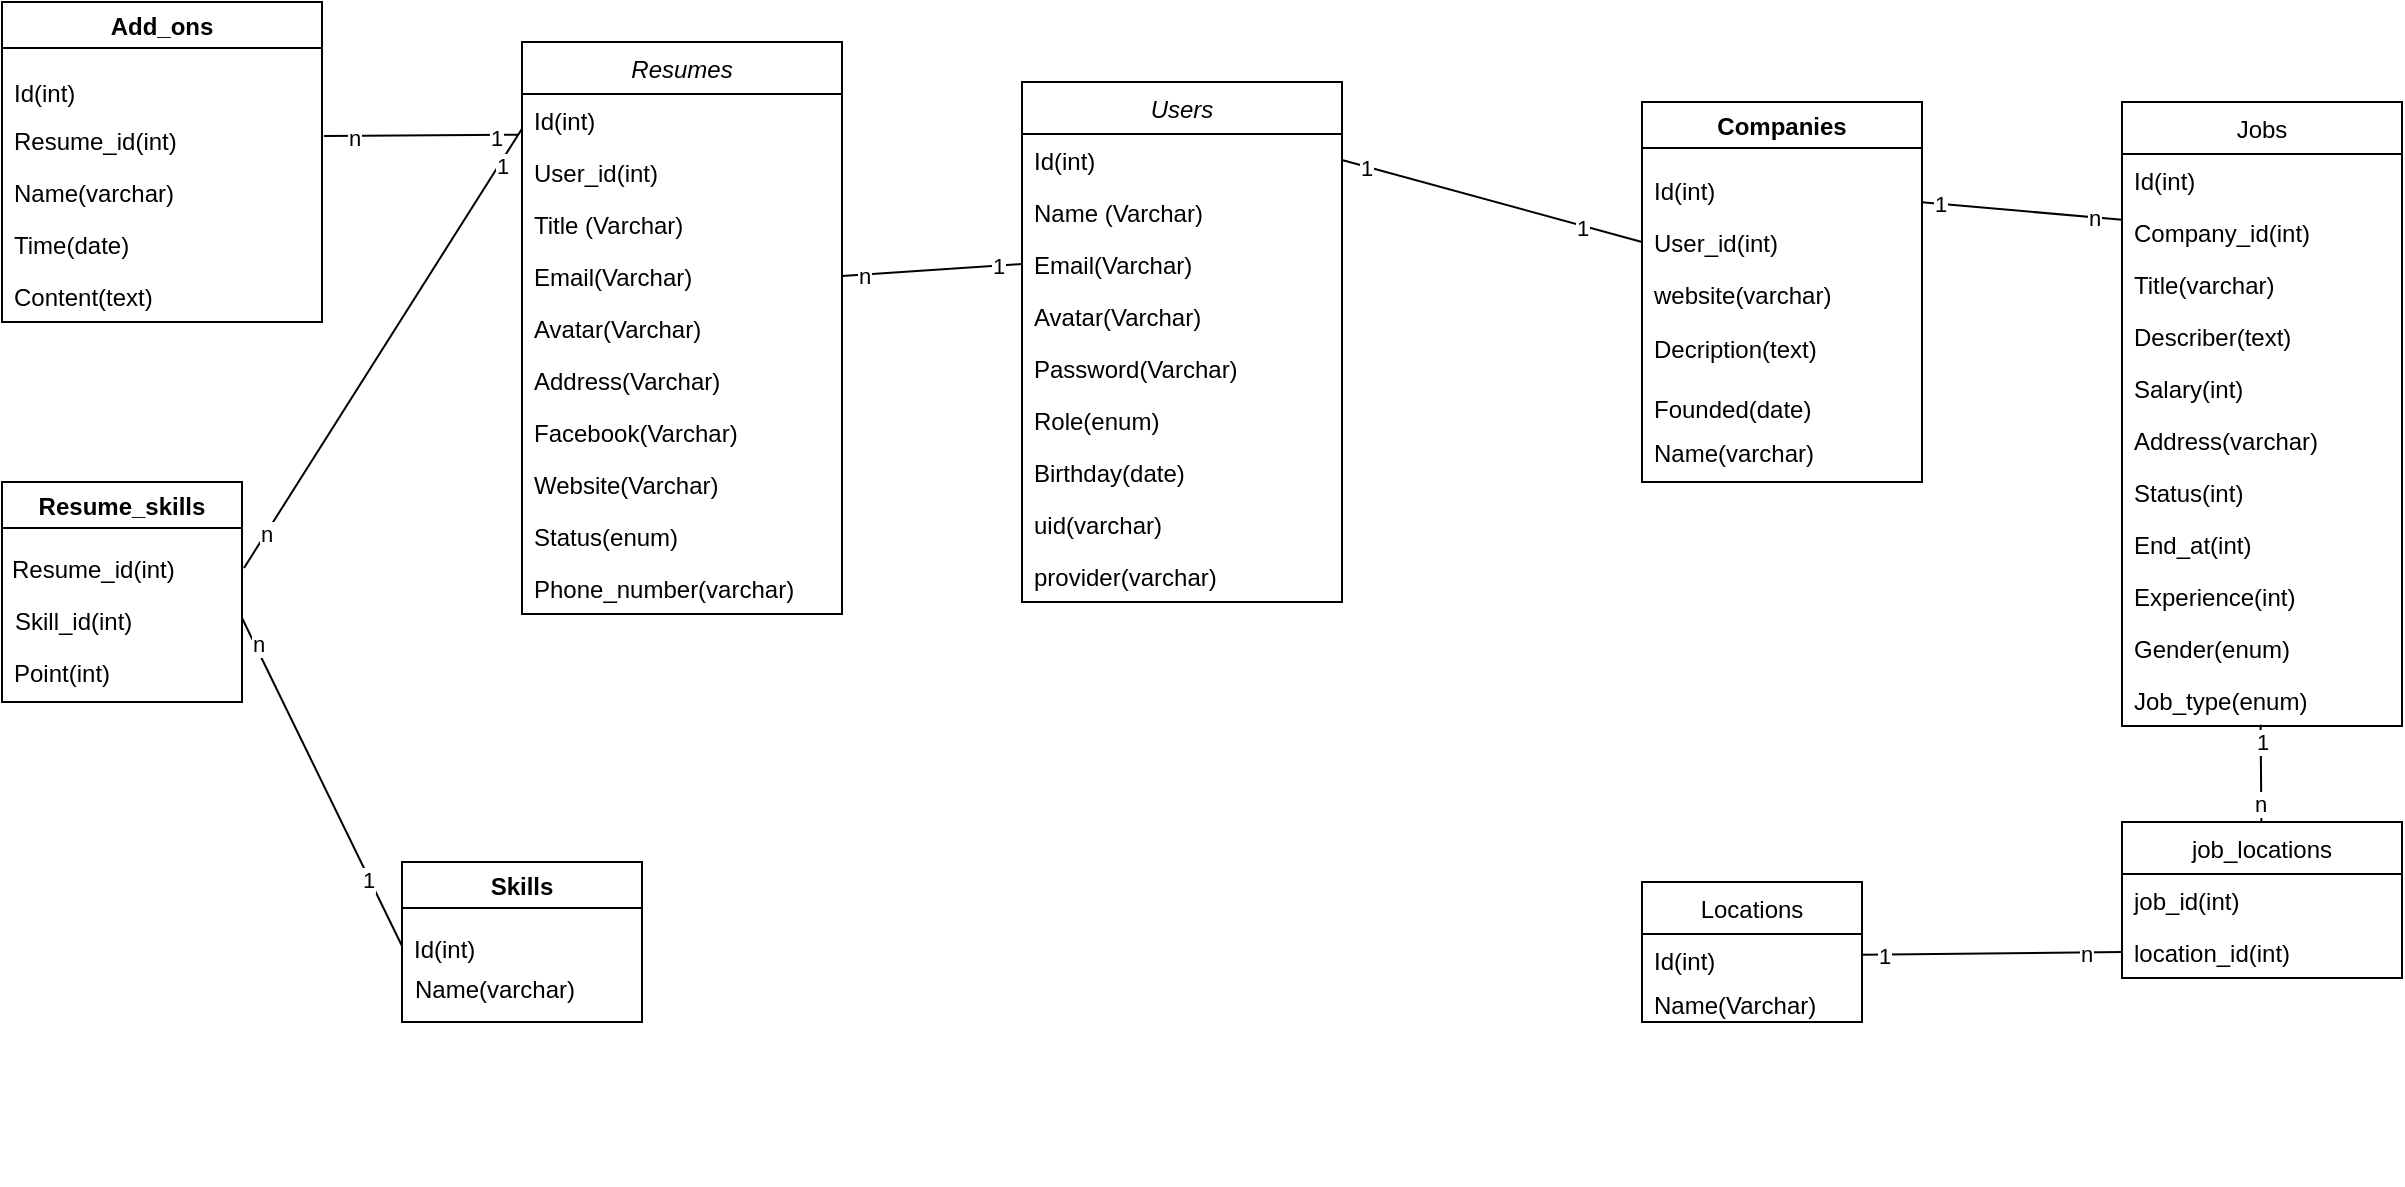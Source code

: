 <mxfile version="14.3.1" type="github">
  <diagram id="C5RBs43oDa-KdzZeNtuy" name="Page-1">
    <mxGraphModel dx="2177" dy="774" grid="1" gridSize="10" guides="1" tooltips="1" connect="1" arrows="1" fold="1" page="1" pageScale="1" pageWidth="827" pageHeight="1169" math="0" shadow="0">
      <root>
        <mxCell id="WIyWlLk6GJQsqaUBKTNV-0" />
        <mxCell id="WIyWlLk6GJQsqaUBKTNV-1" parent="WIyWlLk6GJQsqaUBKTNV-0" />
        <mxCell id="zkfFHV4jXpPFQw0GAbJ--0" value="Users" style="swimlane;fontStyle=2;align=center;verticalAlign=top;childLayout=stackLayout;horizontal=1;startSize=26;horizontalStack=0;resizeParent=1;resizeLast=0;collapsible=1;marginBottom=0;rounded=0;shadow=0;strokeWidth=1;" parent="WIyWlLk6GJQsqaUBKTNV-1" vertex="1">
          <mxGeometry x="60" y="90" width="160" height="260" as="geometry">
            <mxRectangle x="60" y="90" width="160" height="26" as="alternateBounds" />
          </mxGeometry>
        </mxCell>
        <mxCell id="h05c_IolbolMF5R1GUw5-21" value="Id(int)" style="text;align=left;verticalAlign=top;spacingLeft=4;spacingRight=4;overflow=hidden;rotatable=0;points=[[0,0.5],[1,0.5]];portConstraint=eastwest;" parent="zkfFHV4jXpPFQw0GAbJ--0" vertex="1">
          <mxGeometry y="26" width="160" height="26" as="geometry" />
        </mxCell>
        <mxCell id="zkfFHV4jXpPFQw0GAbJ--1" value="Name (Varchar)" style="text;align=left;verticalAlign=top;spacingLeft=4;spacingRight=4;overflow=hidden;rotatable=0;points=[[0,0.5],[1,0.5]];portConstraint=eastwest;" parent="zkfFHV4jXpPFQw0GAbJ--0" vertex="1">
          <mxGeometry y="52" width="160" height="26" as="geometry" />
        </mxCell>
        <mxCell id="zkfFHV4jXpPFQw0GAbJ--3" value="Email(Varchar)" style="text;align=left;verticalAlign=top;spacingLeft=4;spacingRight=4;overflow=hidden;rotatable=0;points=[[0,0.5],[1,0.5]];portConstraint=eastwest;rounded=0;shadow=0;html=0;" parent="zkfFHV4jXpPFQw0GAbJ--0" vertex="1">
          <mxGeometry y="78" width="160" height="26" as="geometry" />
        </mxCell>
        <mxCell id="zkfFHV4jXpPFQw0GAbJ--2" value="Avatar(Varchar)" style="text;align=left;verticalAlign=top;spacingLeft=4;spacingRight=4;overflow=hidden;rotatable=0;points=[[0,0.5],[1,0.5]];portConstraint=eastwest;rounded=0;shadow=0;html=0;" parent="zkfFHV4jXpPFQw0GAbJ--0" vertex="1">
          <mxGeometry y="104" width="160" height="26" as="geometry" />
        </mxCell>
        <mxCell id="zkfFHV4jXpPFQw0GAbJ--5" value="Password(Varchar)" style="text;align=left;verticalAlign=top;spacingLeft=4;spacingRight=4;overflow=hidden;rotatable=0;points=[[0,0.5],[1,0.5]];portConstraint=eastwest;" parent="zkfFHV4jXpPFQw0GAbJ--0" vertex="1">
          <mxGeometry y="130" width="160" height="26" as="geometry" />
        </mxCell>
        <mxCell id="h05c_IolbolMF5R1GUw5-18" value="Role(enum)" style="text;align=left;verticalAlign=top;spacingLeft=4;spacingRight=4;overflow=hidden;rotatable=0;points=[[0,0.5],[1,0.5]];portConstraint=eastwest;" parent="zkfFHV4jXpPFQw0GAbJ--0" vertex="1">
          <mxGeometry y="156" width="160" height="26" as="geometry" />
        </mxCell>
        <mxCell id="h05c_IolbolMF5R1GUw5-40" value="Birthday(date)" style="text;align=left;verticalAlign=top;spacingLeft=4;spacingRight=4;overflow=hidden;rotatable=0;points=[[0,0.5],[1,0.5]];portConstraint=eastwest;" parent="zkfFHV4jXpPFQw0GAbJ--0" vertex="1">
          <mxGeometry y="182" width="160" height="26" as="geometry" />
        </mxCell>
        <mxCell id="jSBCqJgcIluqENFb489T-3" value="uid(varchar)" style="text;align=left;verticalAlign=top;spacingLeft=4;spacingRight=4;overflow=hidden;rotatable=0;points=[[0,0.5],[1,0.5]];portConstraint=eastwest;rounded=0;shadow=0;html=0;" parent="zkfFHV4jXpPFQw0GAbJ--0" vertex="1">
          <mxGeometry y="208" width="160" height="26" as="geometry" />
        </mxCell>
        <mxCell id="jSBCqJgcIluqENFb489T-2" value="provider(varchar)" style="text;align=left;verticalAlign=top;spacingLeft=4;spacingRight=4;overflow=hidden;rotatable=0;points=[[0,0.5],[1,0.5]];portConstraint=eastwest;" parent="zkfFHV4jXpPFQw0GAbJ--0" vertex="1">
          <mxGeometry y="234" width="160" height="26" as="geometry" />
        </mxCell>
        <mxCell id="h05c_IolbolMF5R1GUw5-0" value="Untitled Layer" parent="WIyWlLk6GJQsqaUBKTNV-0" />
        <mxCell id="h05c_IolbolMF5R1GUw5-35" value="" style="edgeStyle=none;rounded=0;orthogonalLoop=1;jettySize=auto;html=1;endArrow=none;endFill=0;exitX=-0.012;exitY=0.782;exitDx=0;exitDy=0;exitPerimeter=0;entryX=1.006;entryY=0.423;entryDx=0;entryDy=0;entryPerimeter=0;align=left;" parent="h05c_IolbolMF5R1GUw5-0" source="h05c_IolbolMF5R1GUw5-22" target="h05c_IolbolMF5R1GUw5-31" edge="1">
          <mxGeometry relative="1" as="geometry">
            <mxPoint x="-200" y="242" as="sourcePoint" />
          </mxGeometry>
        </mxCell>
        <mxCell id="h05c_IolbolMF5R1GUw5-36" value="n" style="edgeLabel;html=1;align=center;verticalAlign=middle;resizable=0;points=[];" parent="h05c_IolbolMF5R1GUw5-35" vertex="1" connectable="0">
          <mxGeometry x="0.693" y="1" relative="1" as="geometry">
            <mxPoint as="offset" />
          </mxGeometry>
        </mxCell>
        <mxCell id="h05c_IolbolMF5R1GUw5-37" value="1" style="edgeLabel;html=1;align=center;verticalAlign=middle;resizable=0;points=[];" parent="h05c_IolbolMF5R1GUw5-35" vertex="1" connectable="0">
          <mxGeometry x="-0.761" y="1" relative="1" as="geometry">
            <mxPoint as="offset" />
          </mxGeometry>
        </mxCell>
        <mxCell id="h05c_IolbolMF5R1GUw5-9" value="Resumes" style="swimlane;fontStyle=2;align=center;verticalAlign=top;childLayout=stackLayout;horizontal=1;startSize=26;horizontalStack=0;resizeParent=1;resizeLast=0;collapsible=1;marginBottom=0;rounded=0;shadow=0;strokeWidth=1;" parent="h05c_IolbolMF5R1GUw5-0" vertex="1">
          <mxGeometry x="-190" y="70" width="160" height="286" as="geometry">
            <mxRectangle x="60" y="90" width="160" height="26" as="alternateBounds" />
          </mxGeometry>
        </mxCell>
        <mxCell id="h05c_IolbolMF5R1GUw5-22" value="Id(int)" style="text;align=left;verticalAlign=top;spacingLeft=4;spacingRight=4;overflow=hidden;rotatable=0;points=[[0,0.5],[1,0.5]];portConstraint=eastwest;" parent="h05c_IolbolMF5R1GUw5-9" vertex="1">
          <mxGeometry y="26" width="160" height="26" as="geometry" />
        </mxCell>
        <mxCell id="h05c_IolbolMF5R1GUw5-13" value="User_id(int)" style="text;align=left;verticalAlign=top;spacingLeft=4;spacingRight=4;overflow=hidden;rotatable=0;points=[[0,0.5],[1,0.5]];portConstraint=eastwest;" parent="h05c_IolbolMF5R1GUw5-9" vertex="1">
          <mxGeometry y="52" width="160" height="26" as="geometry" />
        </mxCell>
        <mxCell id="h05c_IolbolMF5R1GUw5-10" value="Title (Varchar)" style="text;align=left;verticalAlign=top;spacingLeft=4;spacingRight=4;overflow=hidden;rotatable=0;points=[[0,0.5],[1,0.5]];portConstraint=eastwest;" parent="h05c_IolbolMF5R1GUw5-9" vertex="1">
          <mxGeometry y="78" width="160" height="26" as="geometry" />
        </mxCell>
        <mxCell id="h05c_IolbolMF5R1GUw5-11" value="Email(Varchar)" style="text;align=left;verticalAlign=top;spacingLeft=4;spacingRight=4;overflow=hidden;rotatable=0;points=[[0,0.5],[1,0.5]];portConstraint=eastwest;rounded=0;shadow=0;html=0;" parent="h05c_IolbolMF5R1GUw5-9" vertex="1">
          <mxGeometry y="104" width="160" height="26" as="geometry" />
        </mxCell>
        <mxCell id="h05c_IolbolMF5R1GUw5-12" value="Avatar(Varchar)" style="text;align=left;verticalAlign=top;spacingLeft=4;spacingRight=4;overflow=hidden;rotatable=0;points=[[0,0.5],[1,0.5]];portConstraint=eastwest;rounded=0;shadow=0;html=0;" parent="h05c_IolbolMF5R1GUw5-9" vertex="1">
          <mxGeometry y="130" width="160" height="26" as="geometry" />
        </mxCell>
        <mxCell id="h05c_IolbolMF5R1GUw5-23" value="Address(Varchar)" style="text;align=left;verticalAlign=top;spacingLeft=4;spacingRight=4;overflow=hidden;rotatable=0;points=[[0,0.5],[1,0.5]];portConstraint=eastwest;rounded=0;shadow=0;html=0;" parent="h05c_IolbolMF5R1GUw5-9" vertex="1">
          <mxGeometry y="156" width="160" height="26" as="geometry" />
        </mxCell>
        <mxCell id="h05c_IolbolMF5R1GUw5-24" value="Facebook(Varchar)" style="text;align=left;verticalAlign=top;spacingLeft=4;spacingRight=4;overflow=hidden;rotatable=0;points=[[0,0.5],[1,0.5]];portConstraint=eastwest;rounded=0;shadow=0;html=0;" parent="h05c_IolbolMF5R1GUw5-9" vertex="1">
          <mxGeometry y="182" width="160" height="26" as="geometry" />
        </mxCell>
        <mxCell id="h05c_IolbolMF5R1GUw5-25" value="Website(Varchar)" style="text;align=left;verticalAlign=top;spacingLeft=4;spacingRight=4;overflow=hidden;rotatable=0;points=[[0,0.5],[1,0.5]];portConstraint=eastwest;rounded=0;shadow=0;html=0;" parent="h05c_IolbolMF5R1GUw5-9" vertex="1">
          <mxGeometry y="208" width="160" height="26" as="geometry" />
        </mxCell>
        <mxCell id="h05c_IolbolMF5R1GUw5-26" value="Status(enum)" style="text;align=left;verticalAlign=top;spacingLeft=4;spacingRight=4;overflow=hidden;rotatable=0;points=[[0,0.5],[1,0.5]];portConstraint=eastwest;rounded=0;shadow=0;html=0;" parent="h05c_IolbolMF5R1GUw5-9" vertex="1">
          <mxGeometry y="234" width="160" height="26" as="geometry" />
        </mxCell>
        <mxCell id="h05c_IolbolMF5R1GUw5-114" value="Phone_number(varchar)" style="text;align=left;verticalAlign=top;spacingLeft=4;spacingRight=4;overflow=hidden;rotatable=0;points=[[0,0.5],[1,0.5]];portConstraint=eastwest;rounded=0;shadow=0;html=0;" parent="h05c_IolbolMF5R1GUw5-9" vertex="1">
          <mxGeometry y="260" width="160" height="26" as="geometry" />
        </mxCell>
        <mxCell id="h05c_IolbolMF5R1GUw5-14" style="rounded=0;orthogonalLoop=1;jettySize=auto;html=1;exitX=1;exitY=0.5;exitDx=0;exitDy=0;entryX=0;entryY=0.5;entryDx=0;entryDy=0;endArrow=none;endFill=0;" parent="h05c_IolbolMF5R1GUw5-0" source="h05c_IolbolMF5R1GUw5-11" target="zkfFHV4jXpPFQw0GAbJ--3" edge="1">
          <mxGeometry relative="1" as="geometry" />
        </mxCell>
        <mxCell id="h05c_IolbolMF5R1GUw5-38" value="n" style="edgeLabel;html=1;align=center;verticalAlign=middle;resizable=0;points=[];" parent="h05c_IolbolMF5R1GUw5-14" vertex="1" connectable="0">
          <mxGeometry x="-0.756" relative="1" as="geometry">
            <mxPoint as="offset" />
          </mxGeometry>
        </mxCell>
        <mxCell id="h05c_IolbolMF5R1GUw5-39" value="1" style="edgeLabel;html=1;align=center;verticalAlign=middle;resizable=0;points=[];" parent="h05c_IolbolMF5R1GUw5-14" vertex="1" connectable="0">
          <mxGeometry x="0.726" relative="1" as="geometry">
            <mxPoint as="offset" />
          </mxGeometry>
        </mxCell>
        <mxCell id="h05c_IolbolMF5R1GUw5-28" value="Add_ons" style="swimlane;" parent="h05c_IolbolMF5R1GUw5-0" vertex="1">
          <mxGeometry x="-450" y="50" width="160" height="160" as="geometry" />
        </mxCell>
        <mxCell id="h05c_IolbolMF5R1GUw5-30" value="Id(int)" style="text;align=left;verticalAlign=top;spacingLeft=4;spacingRight=4;overflow=hidden;rotatable=0;points=[[0,0.5],[1,0.5]];portConstraint=eastwest;rounded=0;shadow=0;html=0;" parent="h05c_IolbolMF5R1GUw5-28" vertex="1">
          <mxGeometry y="32" width="160" height="26" as="geometry" />
        </mxCell>
        <mxCell id="h05c_IolbolMF5R1GUw5-31" value="Resume_id(int)" style="text;align=left;verticalAlign=top;spacingLeft=4;spacingRight=4;overflow=hidden;rotatable=0;points=[[0,0.5],[1,0.5]];portConstraint=eastwest;rounded=0;shadow=0;html=0;" parent="h05c_IolbolMF5R1GUw5-28" vertex="1">
          <mxGeometry y="56" width="160" height="26" as="geometry" />
        </mxCell>
        <mxCell id="h05c_IolbolMF5R1GUw5-32" value="Name(varchar)" style="text;align=left;verticalAlign=top;spacingLeft=4;spacingRight=4;overflow=hidden;rotatable=0;points=[[0,0.5],[1,0.5]];portConstraint=eastwest;rounded=0;shadow=0;html=0;" parent="h05c_IolbolMF5R1GUw5-28" vertex="1">
          <mxGeometry y="82" width="160" height="26" as="geometry" />
        </mxCell>
        <mxCell id="h05c_IolbolMF5R1GUw5-33" value="Time(date)" style="text;align=left;verticalAlign=top;spacingLeft=4;spacingRight=4;overflow=hidden;rotatable=0;points=[[0,0.5],[1,0.5]];portConstraint=eastwest;rounded=0;shadow=0;html=0;" parent="h05c_IolbolMF5R1GUw5-28" vertex="1">
          <mxGeometry y="108" width="160" height="26" as="geometry" />
        </mxCell>
        <mxCell id="h05c_IolbolMF5R1GUw5-34" value="Content(text)" style="text;align=left;verticalAlign=top;spacingLeft=4;spacingRight=4;overflow=hidden;rotatable=0;points=[[0,0.5],[1,0.5]];portConstraint=eastwest;rounded=0;shadow=0;html=0;" parent="h05c_IolbolMF5R1GUw5-28" vertex="1">
          <mxGeometry y="134" width="160" height="26" as="geometry" />
        </mxCell>
        <mxCell id="h05c_IolbolMF5R1GUw5-42" value="Skills" style="swimlane;" parent="h05c_IolbolMF5R1GUw5-0" vertex="1">
          <mxGeometry x="-250" y="480" width="120" height="80" as="geometry" />
        </mxCell>
        <mxCell id="h05c_IolbolMF5R1GUw5-50" value="Id(int)" style="text;align=left;verticalAlign=top;spacingLeft=4;spacingRight=4;overflow=hidden;rotatable=0;points=[[0,0.5],[1,0.5]];portConstraint=eastwest;rounded=0;shadow=0;html=0;" parent="h05c_IolbolMF5R1GUw5-42" vertex="1">
          <mxGeometry y="30" width="119.5" height="24" as="geometry" />
        </mxCell>
        <mxCell id="h05c_IolbolMF5R1GUw5-52" value="Name(varchar)" style="text;align=left;verticalAlign=top;spacingLeft=4;spacingRight=4;overflow=hidden;rotatable=0;points=[[0,0.5],[1,0.5]];portConstraint=eastwest;rounded=0;shadow=0;html=0;" parent="h05c_IolbolMF5R1GUw5-42" vertex="1">
          <mxGeometry x="0.5" y="50" width="119.5" height="24" as="geometry" />
        </mxCell>
        <mxCell id="h05c_IolbolMF5R1GUw5-43" value="Resume_skills" style="swimlane;" parent="h05c_IolbolMF5R1GUw5-0" vertex="1">
          <mxGeometry x="-450" y="290" width="120" height="110" as="geometry" />
        </mxCell>
        <mxCell id="h05c_IolbolMF5R1GUw5-44" value="Resume_id(int)" style="text;align=left;verticalAlign=top;spacingLeft=4;spacingRight=4;overflow=hidden;rotatable=0;points=[[0,0.5],[1,0.5]];portConstraint=eastwest;rounded=0;shadow=0;html=0;" parent="h05c_IolbolMF5R1GUw5-43" vertex="1">
          <mxGeometry x="-1" y="30" width="122" height="26" as="geometry" />
        </mxCell>
        <mxCell id="h05c_IolbolMF5R1GUw5-45" value="Skill_id(int)" style="text;align=left;verticalAlign=top;spacingLeft=4;spacingRight=4;overflow=hidden;rotatable=0;points=[[0,0.5],[1,0.5]];portConstraint=eastwest;rounded=0;shadow=0;html=0;" parent="h05c_IolbolMF5R1GUw5-43" vertex="1">
          <mxGeometry x="0.5" y="56" width="119.5" height="24" as="geometry" />
        </mxCell>
        <mxCell id="h05c_IolbolMF5R1GUw5-46" value="Point(int)" style="text;align=left;verticalAlign=top;spacingLeft=4;spacingRight=4;overflow=hidden;rotatable=0;points=[[0,0.5],[1,0.5]];portConstraint=eastwest;rounded=0;shadow=0;html=0;" parent="h05c_IolbolMF5R1GUw5-43" vertex="1">
          <mxGeometry y="82" width="122" height="26" as="geometry" />
        </mxCell>
        <mxCell id="h05c_IolbolMF5R1GUw5-47" style="edgeStyle=none;rounded=0;orthogonalLoop=1;jettySize=auto;html=1;endArrow=none;endFill=0;entryX=1;entryY=0.5;entryDx=0;entryDy=0;exitX=0;exitY=0.667;exitDx=0;exitDy=0;exitPerimeter=0;" parent="h05c_IolbolMF5R1GUw5-0" source="h05c_IolbolMF5R1GUw5-22" target="h05c_IolbolMF5R1GUw5-44" edge="1">
          <mxGeometry relative="1" as="geometry" />
        </mxCell>
        <mxCell id="h05c_IolbolMF5R1GUw5-48" value="1" style="edgeLabel;html=1;align=center;verticalAlign=middle;resizable=0;points=[];" parent="h05c_IolbolMF5R1GUw5-47" vertex="1" connectable="0">
          <mxGeometry x="-0.834" y="1" relative="1" as="geometry">
            <mxPoint as="offset" />
          </mxGeometry>
        </mxCell>
        <mxCell id="h05c_IolbolMF5R1GUw5-49" value="n" style="edgeLabel;html=1;align=center;verticalAlign=middle;resizable=0;points=[];" parent="h05c_IolbolMF5R1GUw5-47" vertex="1" connectable="0">
          <mxGeometry x="0.839" relative="1" as="geometry">
            <mxPoint as="offset" />
          </mxGeometry>
        </mxCell>
        <mxCell id="h05c_IolbolMF5R1GUw5-51" style="edgeStyle=none;rounded=0;orthogonalLoop=1;jettySize=auto;html=1;endArrow=none;endFill=0;entryX=1;entryY=0.5;entryDx=0;entryDy=0;exitX=0;exitY=0.5;exitDx=0;exitDy=0;" parent="h05c_IolbolMF5R1GUw5-0" source="h05c_IolbolMF5R1GUw5-50" target="h05c_IolbolMF5R1GUw5-45" edge="1">
          <mxGeometry relative="1" as="geometry" />
        </mxCell>
        <mxCell id="h05c_IolbolMF5R1GUw5-53" value="n" style="edgeLabel;html=1;align=center;verticalAlign=middle;resizable=0;points=[];" parent="h05c_IolbolMF5R1GUw5-51" vertex="1" connectable="0">
          <mxGeometry x="0.835" y="-1" relative="1" as="geometry">
            <mxPoint as="offset" />
          </mxGeometry>
        </mxCell>
        <mxCell id="h05c_IolbolMF5R1GUw5-54" value="1" style="edgeLabel;html=1;align=center;verticalAlign=middle;resizable=0;points=[];" parent="h05c_IolbolMF5R1GUw5-51" vertex="1" connectable="0">
          <mxGeometry x="-0.587" y="1" relative="1" as="geometry">
            <mxPoint as="offset" />
          </mxGeometry>
        </mxCell>
        <mxCell id="h05c_IolbolMF5R1GUw5-64" value="Companies" style="swimlane;" parent="h05c_IolbolMF5R1GUw5-0" vertex="1">
          <mxGeometry x="370" y="100" width="140" height="190" as="geometry" />
        </mxCell>
        <mxCell id="h05c_IolbolMF5R1GUw5-57" value="Id(int)" style="text;strokeColor=none;fillColor=none;align=left;verticalAlign=top;spacingLeft=4;spacingRight=4;overflow=hidden;rotatable=0;points=[[0,0.5],[1,0.5]];portConstraint=eastwest;" parent="h05c_IolbolMF5R1GUw5-64" vertex="1">
          <mxGeometry y="31" width="140" height="26" as="geometry" />
        </mxCell>
        <mxCell id="h05c_IolbolMF5R1GUw5-58" value="User_id(int)" style="text;strokeColor=none;fillColor=none;align=left;verticalAlign=top;spacingLeft=4;spacingRight=4;overflow=hidden;rotatable=0;points=[[0,0.5],[1,0.5]];portConstraint=eastwest;" parent="h05c_IolbolMF5R1GUw5-64" vertex="1">
          <mxGeometry y="57" width="140" height="26" as="geometry" />
        </mxCell>
        <mxCell id="h05c_IolbolMF5R1GUw5-59" value="website(varchar)" style="text;strokeColor=none;fillColor=none;align=left;verticalAlign=top;spacingLeft=4;spacingRight=4;overflow=hidden;rotatable=0;points=[[0,0.5],[1,0.5]];portConstraint=eastwest;" parent="h05c_IolbolMF5R1GUw5-64" vertex="1">
          <mxGeometry y="83" width="140" height="22" as="geometry" />
        </mxCell>
        <mxCell id="h05c_IolbolMF5R1GUw5-80" value="Decription(text)" style="text;strokeColor=none;fillColor=none;align=left;verticalAlign=top;spacingLeft=4;spacingRight=4;overflow=hidden;rotatable=0;points=[[0,0.5],[1,0.5]];portConstraint=eastwest;" parent="h05c_IolbolMF5R1GUw5-64" vertex="1">
          <mxGeometry y="110" width="140" height="22" as="geometry" />
        </mxCell>
        <mxCell id="h05c_IolbolMF5R1GUw5-81" value="Founded(date)" style="text;strokeColor=none;fillColor=none;align=left;verticalAlign=top;spacingLeft=4;spacingRight=4;overflow=hidden;rotatable=0;points=[[0,0.5],[1,0.5]];portConstraint=eastwest;" parent="h05c_IolbolMF5R1GUw5-64" vertex="1">
          <mxGeometry y="140" width="140" height="22" as="geometry" />
        </mxCell>
        <mxCell id="h05c_IolbolMF5R1GUw5-82" value="Name(varchar)" style="text;strokeColor=none;fillColor=none;align=left;verticalAlign=top;spacingLeft=4;spacingRight=4;overflow=hidden;rotatable=0;points=[[0,0.5],[1,0.5]];portConstraint=eastwest;" parent="h05c_IolbolMF5R1GUw5-64" vertex="1">
          <mxGeometry y="162" width="140" height="22" as="geometry" />
        </mxCell>
        <mxCell id="h05c_IolbolMF5R1GUw5-67" style="edgeStyle=none;rounded=0;orthogonalLoop=1;jettySize=auto;html=1;entryX=1;entryY=0.5;entryDx=0;entryDy=0;endArrow=none;endFill=0;" parent="h05c_IolbolMF5R1GUw5-0" edge="1">
          <mxGeometry relative="1" as="geometry">
            <mxPoint x="-120" y="640" as="sourcePoint" />
            <mxPoint x="-120" y="640" as="targetPoint" />
          </mxGeometry>
        </mxCell>
        <mxCell id="h05c_IolbolMF5R1GUw5-70" value="Locations" style="swimlane;fontStyle=0;childLayout=stackLayout;horizontal=1;startSize=26;fillColor=none;horizontalStack=0;resizeParent=1;resizeParentMax=0;resizeLast=0;collapsible=1;marginBottom=0;" parent="h05c_IolbolMF5R1GUw5-0" vertex="1">
          <mxGeometry x="370" y="490" width="110" height="70" as="geometry" />
        </mxCell>
        <mxCell id="h05c_IolbolMF5R1GUw5-68" value="Id(int)" style="text;strokeColor=none;fillColor=none;align=left;verticalAlign=top;spacingLeft=4;spacingRight=4;overflow=hidden;rotatable=0;points=[[0,0.5],[1,0.5]];portConstraint=eastwest;" parent="h05c_IolbolMF5R1GUw5-70" vertex="1">
          <mxGeometry y="26" width="110" height="22" as="geometry" />
        </mxCell>
        <mxCell id="h05c_IolbolMF5R1GUw5-66" value="Name(Varchar)" style="text;strokeColor=none;fillColor=none;align=left;verticalAlign=top;spacingLeft=4;spacingRight=4;overflow=hidden;rotatable=0;points=[[0,0.5],[1,0.5]];portConstraint=eastwest;" parent="h05c_IolbolMF5R1GUw5-70" vertex="1">
          <mxGeometry y="48" width="110" height="22" as="geometry" />
        </mxCell>
        <mxCell id="h05c_IolbolMF5R1GUw5-77" style="edgeStyle=none;rounded=0;orthogonalLoop=1;jettySize=auto;html=1;exitX=0;exitY=0.5;exitDx=0;exitDy=0;entryX=1;entryY=0.5;entryDx=0;entryDy=0;endArrow=none;endFill=0;" parent="h05c_IolbolMF5R1GUw5-0" source="h05c_IolbolMF5R1GUw5-58" target="h05c_IolbolMF5R1GUw5-21" edge="1">
          <mxGeometry relative="1" as="geometry" />
        </mxCell>
        <mxCell id="h05c_IolbolMF5R1GUw5-78" value="1" style="edgeLabel;html=1;align=center;verticalAlign=middle;resizable=0;points=[];" parent="h05c_IolbolMF5R1GUw5-77" vertex="1" connectable="0">
          <mxGeometry x="0.837" relative="1" as="geometry">
            <mxPoint as="offset" />
          </mxGeometry>
        </mxCell>
        <mxCell id="h05c_IolbolMF5R1GUw5-79" value="1" style="edgeLabel;html=1;align=center;verticalAlign=middle;resizable=0;points=[];" parent="h05c_IolbolMF5R1GUw5-77" vertex="1" connectable="0">
          <mxGeometry x="-0.593" y="1" relative="1" as="geometry">
            <mxPoint as="offset" />
          </mxGeometry>
        </mxCell>
        <mxCell id="h05c_IolbolMF5R1GUw5-83" value="Jobs" style="swimlane;fontStyle=0;childLayout=stackLayout;horizontal=1;startSize=26;fillColor=none;horizontalStack=0;resizeParent=1;resizeParentMax=0;resizeLast=0;collapsible=1;marginBottom=0;" parent="h05c_IolbolMF5R1GUw5-0" vertex="1">
          <mxGeometry x="610" y="100" width="140" height="312" as="geometry" />
        </mxCell>
        <mxCell id="h05c_IolbolMF5R1GUw5-84" value="Id(int)" style="text;strokeColor=none;fillColor=none;align=left;verticalAlign=top;spacingLeft=4;spacingRight=4;overflow=hidden;rotatable=0;points=[[0,0.5],[1,0.5]];portConstraint=eastwest;" parent="h05c_IolbolMF5R1GUw5-83" vertex="1">
          <mxGeometry y="26" width="140" height="26" as="geometry" />
        </mxCell>
        <mxCell id="h05c_IolbolMF5R1GUw5-85" value="Company_id(int)" style="text;strokeColor=none;fillColor=none;align=left;verticalAlign=top;spacingLeft=4;spacingRight=4;overflow=hidden;rotatable=0;points=[[0,0.5],[1,0.5]];portConstraint=eastwest;" parent="h05c_IolbolMF5R1GUw5-83" vertex="1">
          <mxGeometry y="52" width="140" height="26" as="geometry" />
        </mxCell>
        <mxCell id="h05c_IolbolMF5R1GUw5-115" value="Title(varchar)" style="text;strokeColor=none;fillColor=none;align=left;verticalAlign=top;spacingLeft=4;spacingRight=4;overflow=hidden;rotatable=0;points=[[0,0.5],[1,0.5]];portConstraint=eastwest;" parent="h05c_IolbolMF5R1GUw5-83" vertex="1">
          <mxGeometry y="78" width="140" height="26" as="geometry" />
        </mxCell>
        <mxCell id="h05c_IolbolMF5R1GUw5-86" value="Describer(text)" style="text;strokeColor=none;fillColor=none;align=left;verticalAlign=top;spacingLeft=4;spacingRight=4;overflow=hidden;rotatable=0;points=[[0,0.5],[1,0.5]];portConstraint=eastwest;" parent="h05c_IolbolMF5R1GUw5-83" vertex="1">
          <mxGeometry y="104" width="140" height="26" as="geometry" />
        </mxCell>
        <mxCell id="h05c_IolbolMF5R1GUw5-87" value="Salary(int)" style="text;strokeColor=none;fillColor=none;align=left;verticalAlign=top;spacingLeft=4;spacingRight=4;overflow=hidden;rotatable=0;points=[[0,0.5],[1,0.5]];portConstraint=eastwest;" parent="h05c_IolbolMF5R1GUw5-83" vertex="1">
          <mxGeometry y="130" width="140" height="26" as="geometry" />
        </mxCell>
        <mxCell id="h05c_IolbolMF5R1GUw5-88" value="Address(varchar)" style="text;strokeColor=none;fillColor=none;align=left;verticalAlign=top;spacingLeft=4;spacingRight=4;overflow=hidden;rotatable=0;points=[[0,0.5],[1,0.5]];portConstraint=eastwest;" parent="h05c_IolbolMF5R1GUw5-83" vertex="1">
          <mxGeometry y="156" width="140" height="26" as="geometry" />
        </mxCell>
        <mxCell id="h05c_IolbolMF5R1GUw5-89" value="Status(int)" style="text;strokeColor=none;fillColor=none;align=left;verticalAlign=top;spacingLeft=4;spacingRight=4;overflow=hidden;rotatable=0;points=[[0,0.5],[1,0.5]];portConstraint=eastwest;" parent="h05c_IolbolMF5R1GUw5-83" vertex="1">
          <mxGeometry y="182" width="140" height="26" as="geometry" />
        </mxCell>
        <mxCell id="h05c_IolbolMF5R1GUw5-90" value="End_at(int)" style="text;strokeColor=none;fillColor=none;align=left;verticalAlign=top;spacingLeft=4;spacingRight=4;overflow=hidden;rotatable=0;points=[[0,0.5],[1,0.5]];portConstraint=eastwest;" parent="h05c_IolbolMF5R1GUw5-83" vertex="1">
          <mxGeometry y="208" width="140" height="26" as="geometry" />
        </mxCell>
        <mxCell id="h05c_IolbolMF5R1GUw5-111" value="Experience(int)" style="text;strokeColor=none;fillColor=none;align=left;verticalAlign=top;spacingLeft=4;spacingRight=4;overflow=hidden;rotatable=0;points=[[0,0.5],[1,0.5]];portConstraint=eastwest;" parent="h05c_IolbolMF5R1GUw5-83" vertex="1">
          <mxGeometry y="234" width="140" height="26" as="geometry" />
        </mxCell>
        <mxCell id="h05c_IolbolMF5R1GUw5-112" value="Gender(enum)" style="text;strokeColor=none;fillColor=none;align=left;verticalAlign=top;spacingLeft=4;spacingRight=4;overflow=hidden;rotatable=0;points=[[0,0.5],[1,0.5]];portConstraint=eastwest;" parent="h05c_IolbolMF5R1GUw5-83" vertex="1">
          <mxGeometry y="260" width="140" height="26" as="geometry" />
        </mxCell>
        <mxCell id="h05c_IolbolMF5R1GUw5-113" value="Job_type(enum)" style="text;strokeColor=none;fillColor=none;align=left;verticalAlign=top;spacingLeft=4;spacingRight=4;overflow=hidden;rotatable=0;points=[[0,0.5],[1,0.5]];portConstraint=eastwest;" parent="h05c_IolbolMF5R1GUw5-83" vertex="1">
          <mxGeometry y="286" width="140" height="26" as="geometry" />
        </mxCell>
        <mxCell id="h05c_IolbolMF5R1GUw5-91" style="edgeStyle=none;rounded=0;orthogonalLoop=1;jettySize=auto;html=1;endArrow=none;endFill=0;" parent="h05c_IolbolMF5R1GUw5-0" source="h05c_IolbolMF5R1GUw5-57" target="h05c_IolbolMF5R1GUw5-85" edge="1">
          <mxGeometry relative="1" as="geometry" />
        </mxCell>
        <mxCell id="h05c_IolbolMF5R1GUw5-92" value="1" style="edgeLabel;html=1;align=center;verticalAlign=middle;resizable=0;points=[];" parent="h05c_IolbolMF5R1GUw5-91" vertex="1" connectable="0">
          <mxGeometry x="-0.818" relative="1" as="geometry">
            <mxPoint as="offset" />
          </mxGeometry>
        </mxCell>
        <mxCell id="h05c_IolbolMF5R1GUw5-93" value="n" style="edgeLabel;html=1;align=center;verticalAlign=middle;resizable=0;points=[];" parent="h05c_IolbolMF5R1GUw5-91" vertex="1" connectable="0">
          <mxGeometry x="0.726" relative="1" as="geometry">
            <mxPoint as="offset" />
          </mxGeometry>
        </mxCell>
        <mxCell id="h05c_IolbolMF5R1GUw5-105" style="edgeStyle=none;rounded=0;orthogonalLoop=1;jettySize=auto;html=1;endArrow=none;endFill=0;entryX=0.495;entryY=0.974;entryDx=0;entryDy=0;entryPerimeter=0;" parent="h05c_IolbolMF5R1GUw5-0" source="h05c_IolbolMF5R1GUw5-101" target="h05c_IolbolMF5R1GUw5-113" edge="1">
          <mxGeometry relative="1" as="geometry" />
        </mxCell>
        <mxCell id="h05c_IolbolMF5R1GUw5-106" value="1" style="edgeLabel;html=1;align=center;verticalAlign=middle;resizable=0;points=[];" parent="h05c_IolbolMF5R1GUw5-105" vertex="1" connectable="0">
          <mxGeometry x="0.645" relative="1" as="geometry">
            <mxPoint as="offset" />
          </mxGeometry>
        </mxCell>
        <mxCell id="h05c_IolbolMF5R1GUw5-107" value="n" style="edgeLabel;html=1;align=center;verticalAlign=middle;resizable=0;points=[];" parent="h05c_IolbolMF5R1GUw5-105" vertex="1" connectable="0">
          <mxGeometry x="-0.607" y="1" relative="1" as="geometry">
            <mxPoint as="offset" />
          </mxGeometry>
        </mxCell>
        <mxCell id="h05c_IolbolMF5R1GUw5-101" value="job_locations" style="swimlane;fontStyle=0;childLayout=stackLayout;horizontal=1;startSize=26;fillColor=none;horizontalStack=0;resizeParent=1;resizeParentMax=0;resizeLast=0;collapsible=1;marginBottom=0;" parent="h05c_IolbolMF5R1GUw5-0" vertex="1">
          <mxGeometry x="610" y="460" width="140" height="78" as="geometry" />
        </mxCell>
        <mxCell id="h05c_IolbolMF5R1GUw5-102" value="job_id(int)" style="text;strokeColor=none;fillColor=none;align=left;verticalAlign=top;spacingLeft=4;spacingRight=4;overflow=hidden;rotatable=0;points=[[0,0.5],[1,0.5]];portConstraint=eastwest;" parent="h05c_IolbolMF5R1GUw5-101" vertex="1">
          <mxGeometry y="26" width="140" height="26" as="geometry" />
        </mxCell>
        <mxCell id="h05c_IolbolMF5R1GUw5-103" value="location_id(int)" style="text;strokeColor=none;fillColor=none;align=left;verticalAlign=top;spacingLeft=4;spacingRight=4;overflow=hidden;rotatable=0;points=[[0,0.5],[1,0.5]];portConstraint=eastwest;" parent="h05c_IolbolMF5R1GUw5-101" vertex="1">
          <mxGeometry y="52" width="140" height="26" as="geometry" />
        </mxCell>
        <mxCell id="h05c_IolbolMF5R1GUw5-108" style="edgeStyle=none;rounded=0;orthogonalLoop=1;jettySize=auto;html=1;entryX=0;entryY=0.5;entryDx=0;entryDy=0;endArrow=none;endFill=0;" parent="h05c_IolbolMF5R1GUw5-0" source="h05c_IolbolMF5R1GUw5-68" target="h05c_IolbolMF5R1GUw5-103" edge="1">
          <mxGeometry relative="1" as="geometry" />
        </mxCell>
        <mxCell id="h05c_IolbolMF5R1GUw5-109" value="1" style="edgeLabel;html=1;align=center;verticalAlign=middle;resizable=0;points=[];" parent="h05c_IolbolMF5R1GUw5-108" vertex="1" connectable="0">
          <mxGeometry x="-0.828" relative="1" as="geometry">
            <mxPoint as="offset" />
          </mxGeometry>
        </mxCell>
        <mxCell id="h05c_IolbolMF5R1GUw5-110" value="n" style="edgeLabel;html=1;align=center;verticalAlign=middle;resizable=0;points=[];" parent="h05c_IolbolMF5R1GUw5-108" vertex="1" connectable="0">
          <mxGeometry x="0.714" y="-1" relative="1" as="geometry">
            <mxPoint as="offset" />
          </mxGeometry>
        </mxCell>
      </root>
    </mxGraphModel>
  </diagram>
</mxfile>
